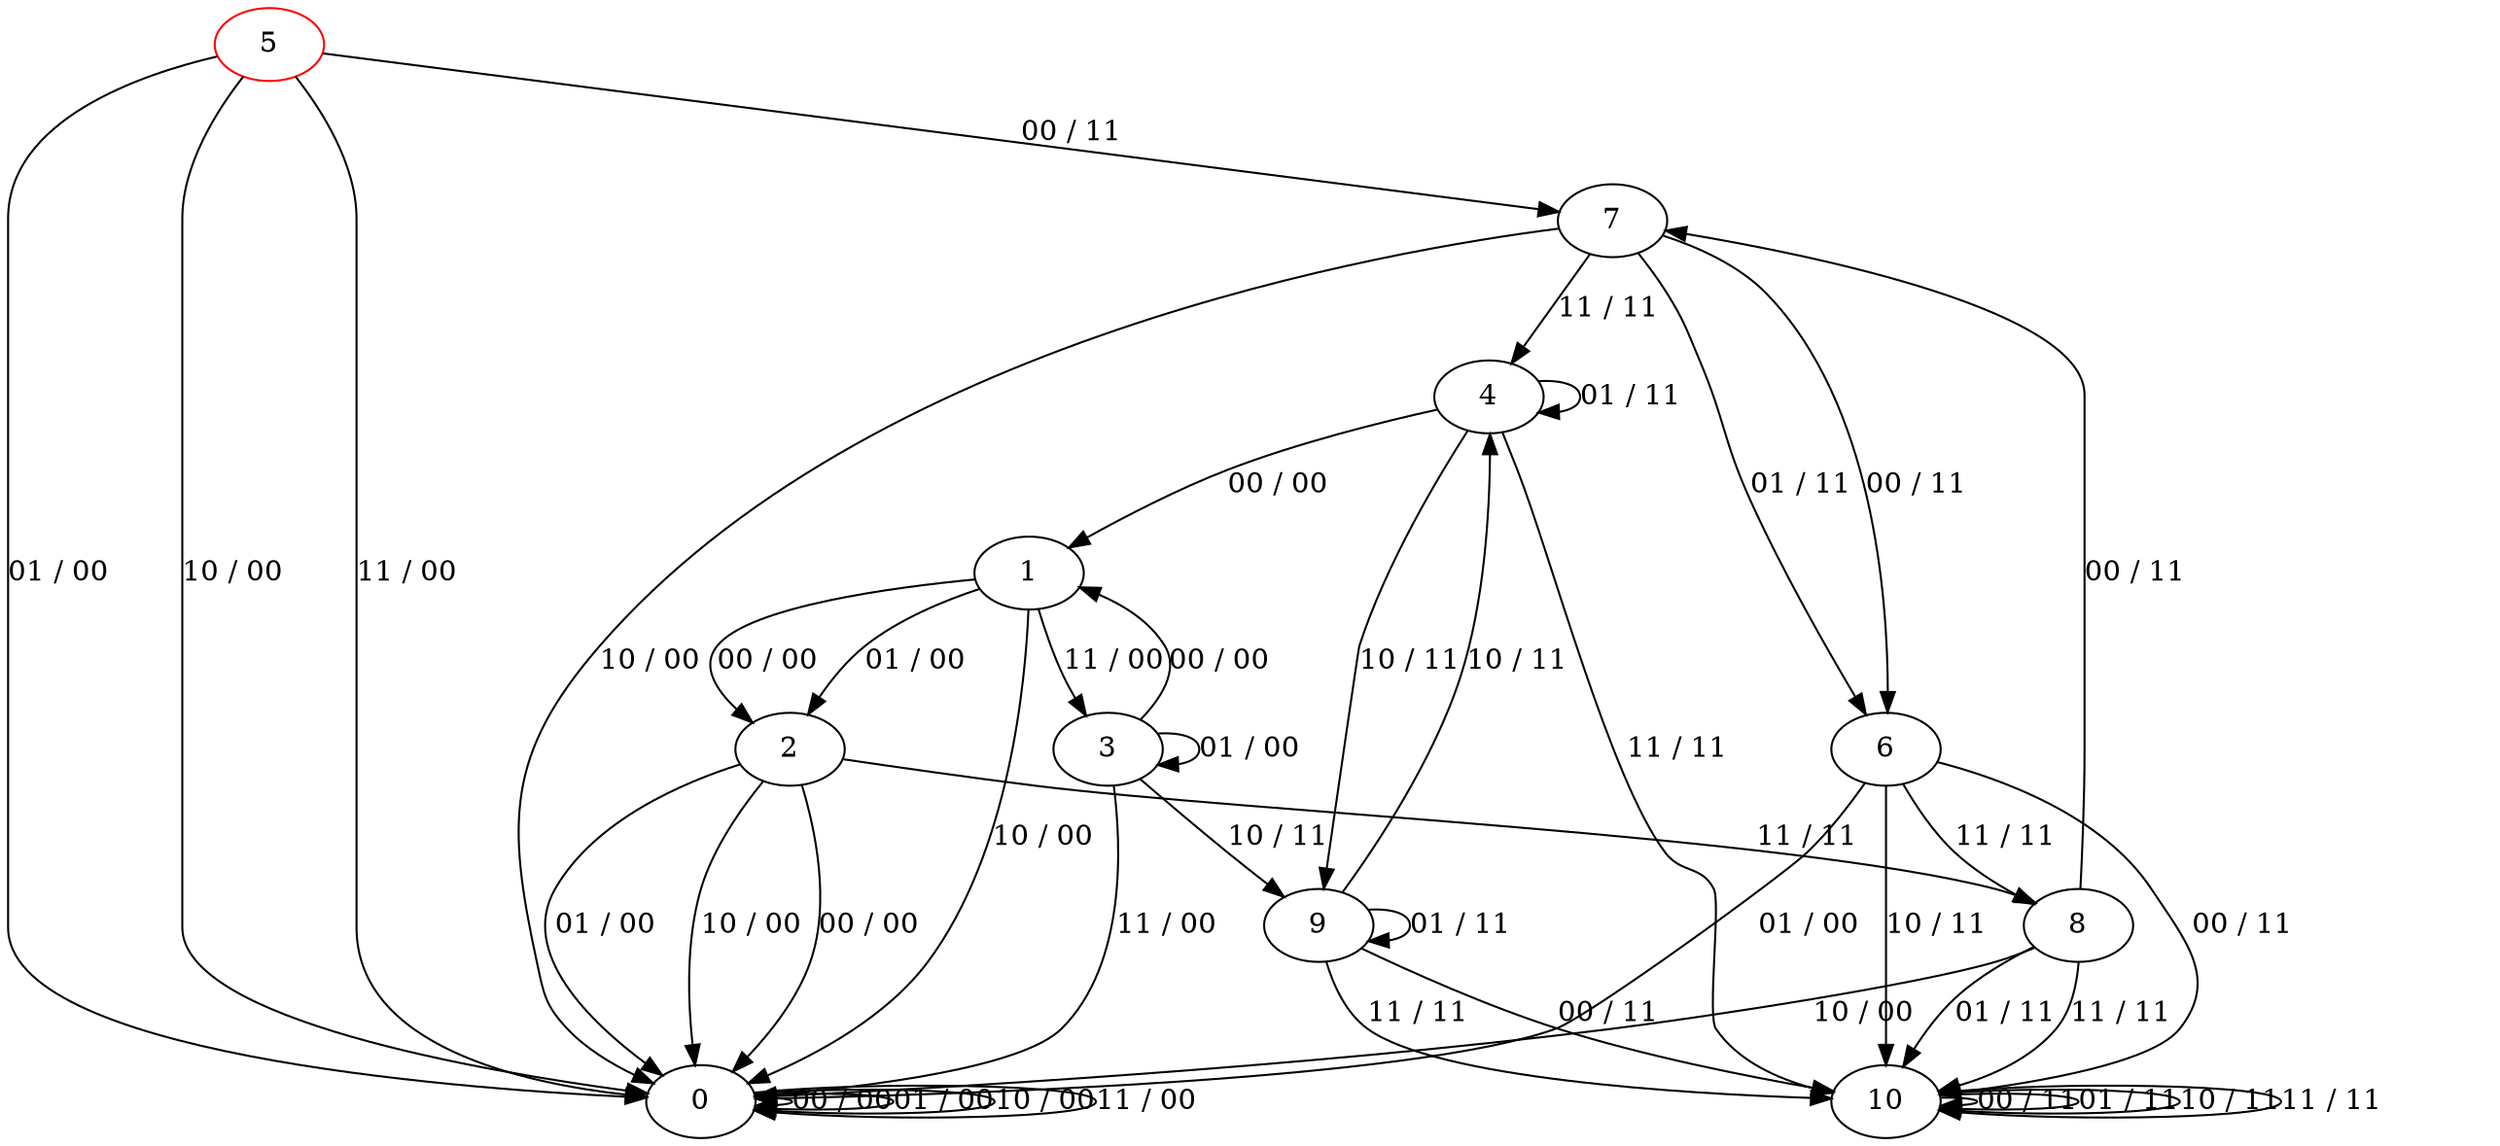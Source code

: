 digraph {
5 [color="red"]
0
1
2
3
4
6
7
8
9
10
5 -> 7 [label="00 / 11"]
5 -> 0 [label="01 / 00"]
5 -> 0 [label="10 / 00"]
5 -> 0 [label="11 / 00"]
0 -> 0 [label="00 / 00"]
0 -> 0 [label="01 / 00"]
0 -> 0 [label="10 / 00"]
0 -> 0 [label="11 / 00"]
1 -> 2 [label="00 / 00"]
1 -> 2 [label="01 / 00"]
1 -> 0 [label="10 / 00"]
1 -> 3 [label="11 / 00"]
2 -> 0 [label="00 / 00"]
2 -> 0 [label="01 / 00"]
2 -> 0 [label="10 / 00"]
2 -> 8 [label="11 / 11"]
3 -> 1 [label="00 / 00"]
3 -> 3 [label="01 / 00"]
3 -> 9 [label="10 / 11"]
3 -> 0 [label="11 / 00"]
4 -> 1 [label="00 / 00"]
4 -> 4 [label="01 / 11"]
4 -> 9 [label="10 / 11"]
4 -> 10 [label="11 / 11"]
6 -> 10 [label="00 / 11"]
6 -> 0 [label="01 / 00"]
6 -> 10 [label="10 / 11"]
6 -> 8 [label="11 / 11"]
7 -> 6 [label="00 / 11"]
7 -> 6 [label="01 / 11"]
7 -> 0 [label="10 / 00"]
7 -> 4 [label="11 / 11"]
8 -> 7 [label="00 / 11"]
8 -> 10 [label="01 / 11"]
8 -> 0 [label="10 / 00"]
8 -> 10 [label="11 / 11"]
9 -> 10 [label="00 / 11"]
9 -> 9 [label="01 / 11"]
9 -> 4 [label="10 / 11"]
9 -> 10 [label="11 / 11"]
10 -> 10 [label="00 / 11"]
10 -> 10 [label="01 / 11"]
10 -> 10 [label="10 / 11"]
10 -> 10 [label="11 / 11"]
}

